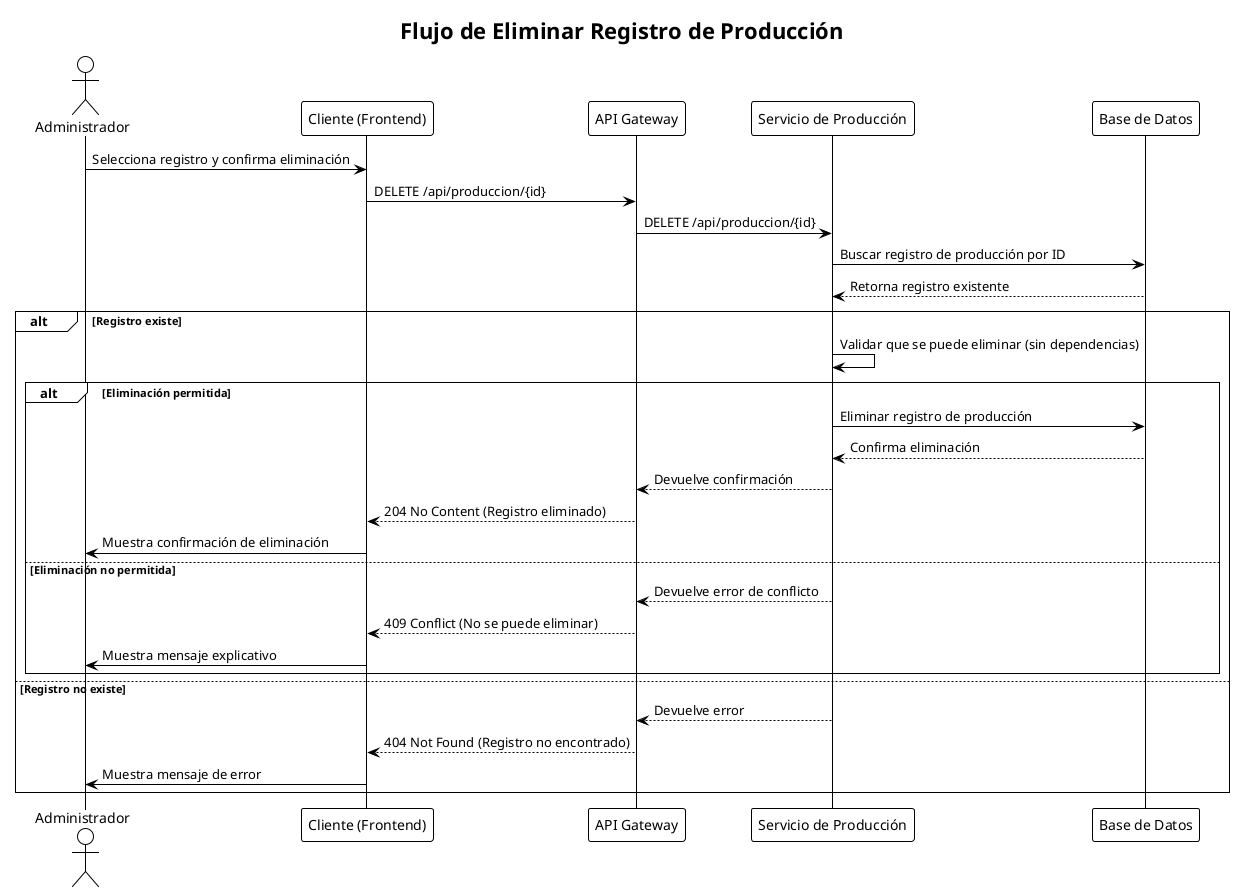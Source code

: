 @startuml sequence_eliminar_produccion
!theme plain

title "Flujo de Eliminar Registro de Producción"

actor Administrador
participant "Cliente (Frontend)" as Cliente
participant "API Gateway" as Gateway
participant "Servicio de Producción" as ProduccionService
participant "Base de Datos" as DB

Administrador -> Cliente: Selecciona registro y confirma eliminación
Cliente -> Gateway: DELETE /api/produccion/{id}
Gateway -> ProduccionService: DELETE /api/produccion/{id}

ProduccionService -> DB: Buscar registro de producción por ID
DB --> ProduccionService: Retorna registro existente

alt Registro existe
    ProduccionService -> ProduccionService: Validar que se puede eliminar (sin dependencias)
    alt Eliminación permitida
        ProduccionService -> DB: Eliminar registro de producción
        DB --> ProduccionService: Confirma eliminación
        ProduccionService --> Gateway: Devuelve confirmación
        Gateway --> Cliente: 204 No Content (Registro eliminado)
        Cliente -> Administrador: Muestra confirmación de eliminación
    else Eliminación no permitida
        ProduccionService --> Gateway: Devuelve error de conflicto
        Gateway --> Cliente: 409 Conflict (No se puede eliminar)
        Cliente -> Administrador: Muestra mensaje explicativo
    end
else Registro no existe
    ProduccionService --> Gateway: Devuelve error
    Gateway --> Cliente: 404 Not Found (Registro no encontrado)
    Cliente -> Administrador: Muestra mensaje de error
end

@enduml
